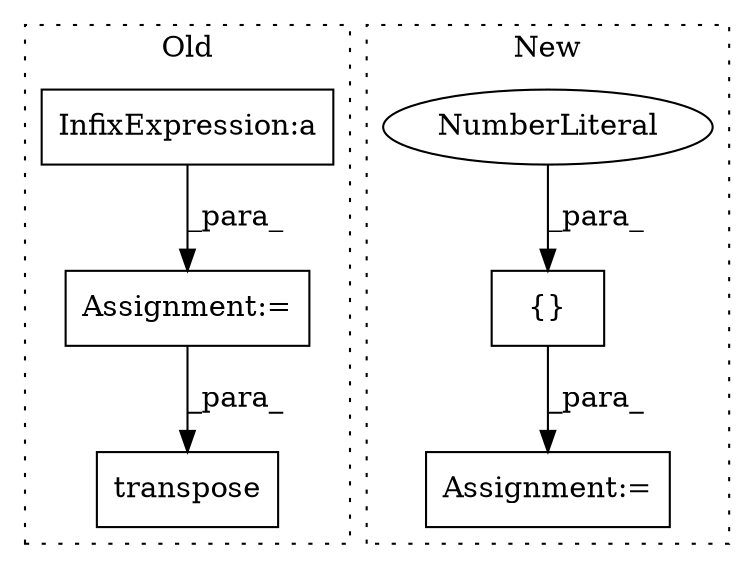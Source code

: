 digraph G {
subgraph cluster0 {
1 [label="transpose" a="32" s="17330,17382" l="10,2" shape="box"];
5 [label="InfixExpression:a" a="27" s="17263" l="3" shape="box"];
6 [label="Assignment:=" a="7" s="17281" l="1" shape="box"];
label = "Old";
style="dotted";
}
subgraph cluster1 {
2 [label="{}" a="4" s="17354,17360" l="1,1" shape="box"];
3 [label="Assignment:=" a="7" s="17328" l="1" shape="box"];
4 [label="NumberLiteral" a="34" s="17355" l="1" shape="ellipse"];
label = "New";
style="dotted";
}
2 -> 3 [label="_para_"];
4 -> 2 [label="_para_"];
5 -> 6 [label="_para_"];
6 -> 1 [label="_para_"];
}
